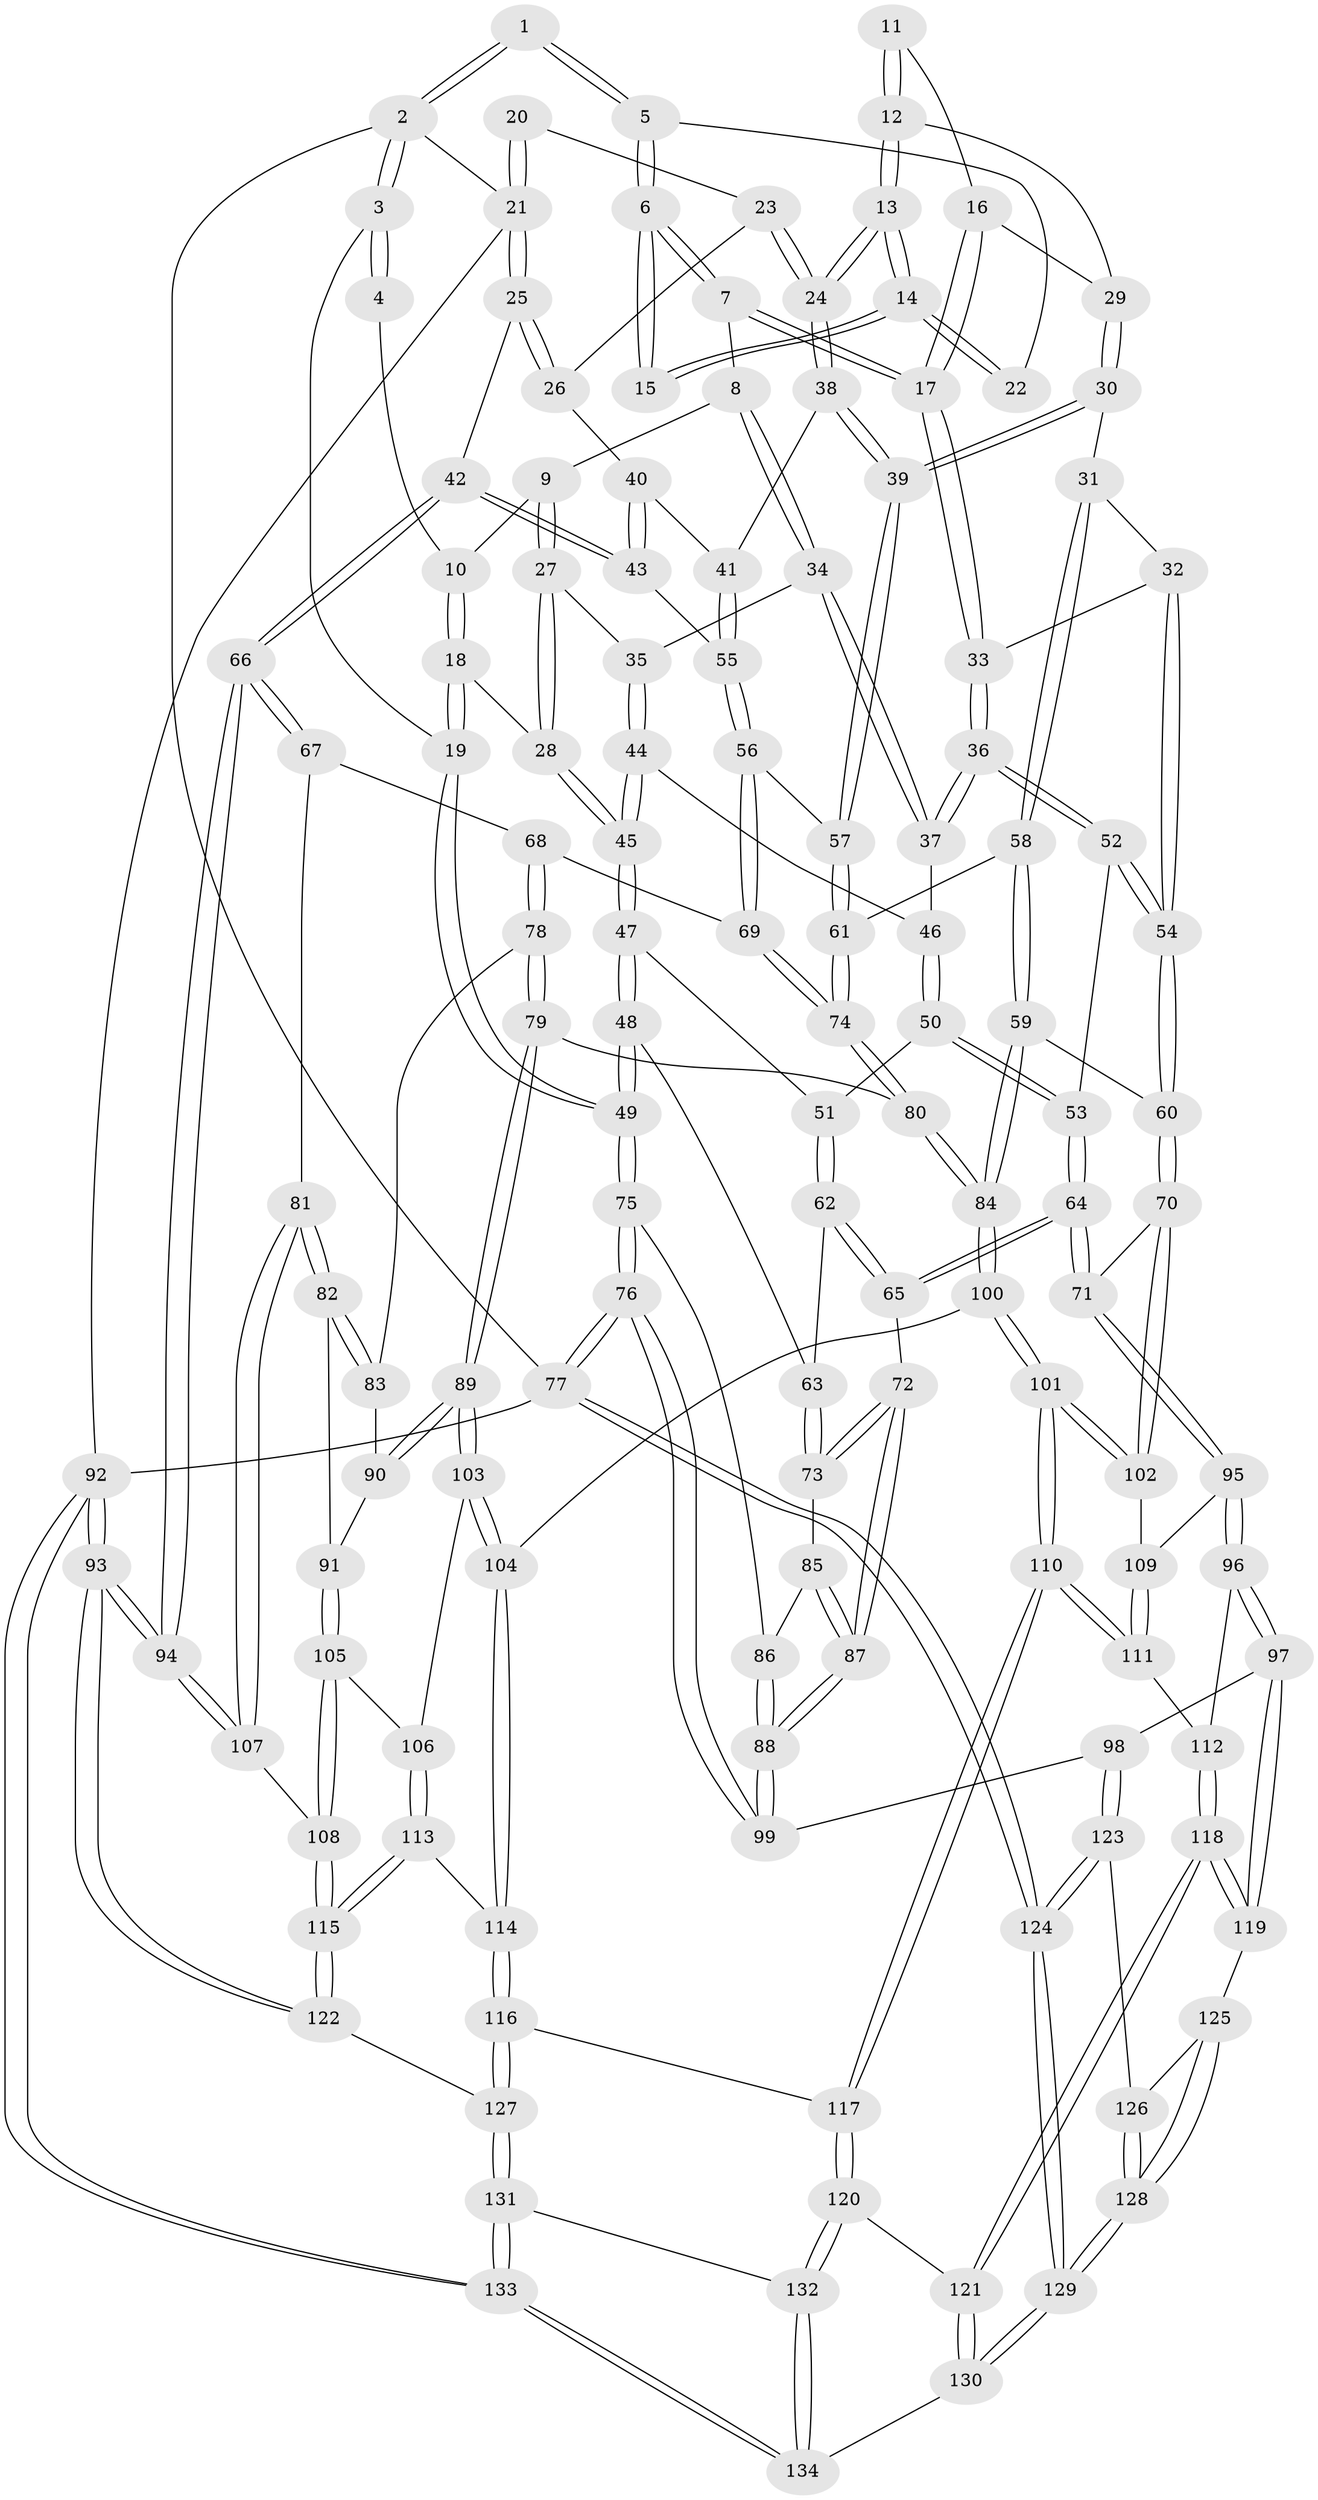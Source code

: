 // Generated by graph-tools (version 1.1) at 2025/02/03/09/25 05:02:22]
// undirected, 134 vertices, 332 edges
graph export_dot {
graph [start="1"]
  node [color=gray90,style=filled];
  1 [pos="+0.2578859271815239+0"];
  2 [pos="+0+0"];
  3 [pos="+0+0.18990000058811493"];
  4 [pos="+0.1526795290452638+0"];
  5 [pos="+0.4413047444173206+0"];
  6 [pos="+0.4416043235391506+0"];
  7 [pos="+0.4392542971862306+0"];
  8 [pos="+0.3619465329629098+0"];
  9 [pos="+0.19500841537039076+0.08175250584472582"];
  10 [pos="+0.15908337212366785+0.04470802429593542"];
  11 [pos="+0.6658742775825484+0.048624000093338"];
  12 [pos="+0.7544886214598766+0.08567295833812516"];
  13 [pos="+0.7881149296993826+0.08788989724678187"];
  14 [pos="+0.7876421121809916+0.08221071079828625"];
  15 [pos="+0.6123549618182933+0"];
  16 [pos="+0.6554759383941883+0.09977629318266776"];
  17 [pos="+0.524742071033833+0.14061503120068783"];
  18 [pos="+0.0554714168128642+0.13712880013876985"];
  19 [pos="+0+0.19662256985438786"];
  20 [pos="+1+0"];
  21 [pos="+1+0"];
  22 [pos="+0.8085829923180237+0"];
  23 [pos="+0.9213139814536059+0.06307390786264835"];
  24 [pos="+0.8106593880701751+0.1305462856425458"];
  25 [pos="+1+0.114309785884944"];
  26 [pos="+0.9912656376710028+0.11644853798671745"];
  27 [pos="+0.19272733338110304+0.11818506287012022"];
  28 [pos="+0.17738224329241575+0.13502196946297992"];
  29 [pos="+0.6657758368594798+0.10110437110005074"];
  30 [pos="+0.7139279458924713+0.22792055426175442"];
  31 [pos="+0.6114287825910044+0.22609998365899425"];
  32 [pos="+0.549032174347881+0.18264240997076261"];
  33 [pos="+0.5253064638950004+0.15751832691070813"];
  34 [pos="+0.33753078698706157+0.03515247355848853"];
  35 [pos="+0.2776252064407196+0.13067014284138762"];
  36 [pos="+0.4232792380092039+0.22782457888246999"];
  37 [pos="+0.36716646044997103+0.21254812436423204"];
  38 [pos="+0.811178474446804+0.17064493866144617"];
  39 [pos="+0.7205448792949968+0.22857831199999795"];
  40 [pos="+0.9654947215020746+0.1401851851190034"];
  41 [pos="+0.860365378913363+0.20729980773427822"];
  42 [pos="+1+0.3283286137336122"];
  43 [pos="+1+0.2977033133392691"];
  44 [pos="+0.2825719103817652+0.19096896266013225"];
  45 [pos="+0.2151324179289556+0.23799238049394594"];
  46 [pos="+0.35252991539451134+0.2139493734720436"];
  47 [pos="+0.2076060689553628+0.25386240763922663"];
  48 [pos="+0+0.3105344847135462"];
  49 [pos="+0+0.30919319434170517"];
  50 [pos="+0.28925910762266416+0.3162850466398626"];
  51 [pos="+0.24503092040062383+0.3024050502990324"];
  52 [pos="+0.4125874304243212+0.32727203887840983"];
  53 [pos="+0.3325373473518549+0.35698672892285993"];
  54 [pos="+0.4902142470776225+0.3994107264090138"];
  55 [pos="+0.9208283359041851+0.28593481125857506"];
  56 [pos="+0.8482641010692132+0.3890041127021289"];
  57 [pos="+0.740159322719051+0.3761347864718133"];
  58 [pos="+0.5923204374400612+0.42841713693679634"];
  59 [pos="+0.552572664326317+0.4595143450959915"];
  60 [pos="+0.5285349060733724+0.460799923505751"];
  61 [pos="+0.6994737258767408+0.41141319011021216"];
  62 [pos="+0.2133927539940471+0.37364250197579235"];
  63 [pos="+0.11615856053705545+0.37492266804290836"];
  64 [pos="+0.29560544596519006+0.49455188720889265"];
  65 [pos="+0.27192796393691987+0.4887187231359934"];
  66 [pos="+1+0.45535919819224424"];
  67 [pos="+0.9117248769308847+0.4696972519287354"];
  68 [pos="+0.884810419256748+0.46507298593136"];
  69 [pos="+0.8641049191879562+0.4380355337676969"];
  70 [pos="+0.4834684554914502+0.4985577317014064"];
  71 [pos="+0.3091058067845547+0.5083773393220434"];
  72 [pos="+0.27026391633694585+0.4889106886834608"];
  73 [pos="+0.21842905821982805+0.4832768619357954"];
  74 [pos="+0.7530838606466692+0.5119119851280428"];
  75 [pos="+0+0.3789845762770435"];
  76 [pos="+0+0.6823156000329221"];
  77 [pos="+0+1"];
  78 [pos="+0.879182849005475+0.4830767967484085"];
  79 [pos="+0.7592419647984328+0.5495571369535773"];
  80 [pos="+0.7530071327633064+0.5416241821119676"];
  81 [pos="+0.962684009759548+0.6123536355485186"];
  82 [pos="+0.8905186809572165+0.5772249467332794"];
  83 [pos="+0.872924944904932+0.5296433077450209"];
  84 [pos="+0.6263498841780689+0.558297386510625"];
  85 [pos="+0.14712137777026815+0.4999099691398515"];
  86 [pos="+0.07174921885858755+0.4793418073608718"];
  87 [pos="+0.14114983709427115+0.6119497330135508"];
  88 [pos="+0.1345493095646393+0.62624844446602"];
  89 [pos="+0.7686998606101147+0.5671048651981703"];
  90 [pos="+0.8080691043044073+0.5594521685539083"];
  91 [pos="+0.8689267363766187+0.5911776308080299"];
  92 [pos="+1+1"];
  93 [pos="+1+1"];
  94 [pos="+1+0.6578423711447353"];
  95 [pos="+0.3034768188457346+0.5852684288874532"];
  96 [pos="+0.2909284794704271+0.6579733030891907"];
  97 [pos="+0.2669643423605268+0.675970672111896"];
  98 [pos="+0.12737766210758733+0.7156367703861629"];
  99 [pos="+0.11596107819123566+0.7094465084381429"];
  100 [pos="+0.6292920383856537+0.5856098955453151"];
  101 [pos="+0.5487871988823951+0.6937512194396289"];
  102 [pos="+0.48045322021658937+0.5637129847657851"];
  103 [pos="+0.7726129815131125+0.6302953469796446"];
  104 [pos="+0.702536756204764+0.6652043588839621"];
  105 [pos="+0.8237145151635392+0.6404298788983783"];
  106 [pos="+0.782968855312657+0.6363732698378308"];
  107 [pos="+1+0.6762459235029349"];
  108 [pos="+0.9407422583821023+0.7271259315214692"];
  109 [pos="+0.4404131644049886+0.6204178424009924"];
  110 [pos="+0.5469925650905061+0.7239747338375241"];
  111 [pos="+0.41703755512517077+0.6754124538713006"];
  112 [pos="+0.37572479545751475+0.6933926873562175"];
  113 [pos="+0.8006907474524254+0.751907888976775"];
  114 [pos="+0.6690150769811033+0.7602240330396737"];
  115 [pos="+0.8794573747970204+0.7951451460014625"];
  116 [pos="+0.6630646269994509+0.7661714795180264"];
  117 [pos="+0.571141399404706+0.7888173108842098"];
  118 [pos="+0.4171754609887343+0.8426537338940674"];
  119 [pos="+0.31837578009299666+0.8290970071685972"];
  120 [pos="+0.5407248580765389+0.8387085447043159"];
  121 [pos="+0.4613178415193654+0.8754294631343226"];
  122 [pos="+0.8640895087532673+0.877052787793672"];
  123 [pos="+0.14461798245992796+0.766992559341491"];
  124 [pos="+0+1"];
  125 [pos="+0.2696959762303917+0.8520842990672363"];
  126 [pos="+0.1789058904668954+0.802813617088499"];
  127 [pos="+0.7855467070499726+0.9075648799473244"];
  128 [pos="+0.20243407158119014+1"];
  129 [pos="+0.20164906160568502+1"];
  130 [pos="+0.35077249142823597+1"];
  131 [pos="+0.7739377305062297+0.9229539638839893"];
  132 [pos="+0.6340912176530626+0.9434678038823034"];
  133 [pos="+0.7661945834217472+1"];
  134 [pos="+0.6099134153373387+1"];
  1 -- 2;
  1 -- 2;
  1 -- 5;
  1 -- 5;
  2 -- 3;
  2 -- 3;
  2 -- 21;
  2 -- 77;
  3 -- 4;
  3 -- 4;
  3 -- 19;
  4 -- 10;
  5 -- 6;
  5 -- 6;
  5 -- 22;
  6 -- 7;
  6 -- 7;
  6 -- 15;
  6 -- 15;
  7 -- 8;
  7 -- 17;
  7 -- 17;
  8 -- 9;
  8 -- 34;
  8 -- 34;
  9 -- 10;
  9 -- 27;
  9 -- 27;
  10 -- 18;
  10 -- 18;
  11 -- 12;
  11 -- 12;
  11 -- 16;
  12 -- 13;
  12 -- 13;
  12 -- 29;
  13 -- 14;
  13 -- 14;
  13 -- 24;
  13 -- 24;
  14 -- 15;
  14 -- 15;
  14 -- 22;
  14 -- 22;
  16 -- 17;
  16 -- 17;
  16 -- 29;
  17 -- 33;
  17 -- 33;
  18 -- 19;
  18 -- 19;
  18 -- 28;
  19 -- 49;
  19 -- 49;
  20 -- 21;
  20 -- 21;
  20 -- 23;
  21 -- 25;
  21 -- 25;
  21 -- 92;
  23 -- 24;
  23 -- 24;
  23 -- 26;
  24 -- 38;
  24 -- 38;
  25 -- 26;
  25 -- 26;
  25 -- 42;
  26 -- 40;
  27 -- 28;
  27 -- 28;
  27 -- 35;
  28 -- 45;
  28 -- 45;
  29 -- 30;
  29 -- 30;
  30 -- 31;
  30 -- 39;
  30 -- 39;
  31 -- 32;
  31 -- 58;
  31 -- 58;
  32 -- 33;
  32 -- 54;
  32 -- 54;
  33 -- 36;
  33 -- 36;
  34 -- 35;
  34 -- 37;
  34 -- 37;
  35 -- 44;
  35 -- 44;
  36 -- 37;
  36 -- 37;
  36 -- 52;
  36 -- 52;
  37 -- 46;
  38 -- 39;
  38 -- 39;
  38 -- 41;
  39 -- 57;
  39 -- 57;
  40 -- 41;
  40 -- 43;
  40 -- 43;
  41 -- 55;
  41 -- 55;
  42 -- 43;
  42 -- 43;
  42 -- 66;
  42 -- 66;
  43 -- 55;
  44 -- 45;
  44 -- 45;
  44 -- 46;
  45 -- 47;
  45 -- 47;
  46 -- 50;
  46 -- 50;
  47 -- 48;
  47 -- 48;
  47 -- 51;
  48 -- 49;
  48 -- 49;
  48 -- 63;
  49 -- 75;
  49 -- 75;
  50 -- 51;
  50 -- 53;
  50 -- 53;
  51 -- 62;
  51 -- 62;
  52 -- 53;
  52 -- 54;
  52 -- 54;
  53 -- 64;
  53 -- 64;
  54 -- 60;
  54 -- 60;
  55 -- 56;
  55 -- 56;
  56 -- 57;
  56 -- 69;
  56 -- 69;
  57 -- 61;
  57 -- 61;
  58 -- 59;
  58 -- 59;
  58 -- 61;
  59 -- 60;
  59 -- 84;
  59 -- 84;
  60 -- 70;
  60 -- 70;
  61 -- 74;
  61 -- 74;
  62 -- 63;
  62 -- 65;
  62 -- 65;
  63 -- 73;
  63 -- 73;
  64 -- 65;
  64 -- 65;
  64 -- 71;
  64 -- 71;
  65 -- 72;
  66 -- 67;
  66 -- 67;
  66 -- 94;
  66 -- 94;
  67 -- 68;
  67 -- 81;
  68 -- 69;
  68 -- 78;
  68 -- 78;
  69 -- 74;
  69 -- 74;
  70 -- 71;
  70 -- 102;
  70 -- 102;
  71 -- 95;
  71 -- 95;
  72 -- 73;
  72 -- 73;
  72 -- 87;
  72 -- 87;
  73 -- 85;
  74 -- 80;
  74 -- 80;
  75 -- 76;
  75 -- 76;
  75 -- 86;
  76 -- 77;
  76 -- 77;
  76 -- 99;
  76 -- 99;
  77 -- 124;
  77 -- 124;
  77 -- 92;
  78 -- 79;
  78 -- 79;
  78 -- 83;
  79 -- 80;
  79 -- 89;
  79 -- 89;
  80 -- 84;
  80 -- 84;
  81 -- 82;
  81 -- 82;
  81 -- 107;
  81 -- 107;
  82 -- 83;
  82 -- 83;
  82 -- 91;
  83 -- 90;
  84 -- 100;
  84 -- 100;
  85 -- 86;
  85 -- 87;
  85 -- 87;
  86 -- 88;
  86 -- 88;
  87 -- 88;
  87 -- 88;
  88 -- 99;
  88 -- 99;
  89 -- 90;
  89 -- 90;
  89 -- 103;
  89 -- 103;
  90 -- 91;
  91 -- 105;
  91 -- 105;
  92 -- 93;
  92 -- 93;
  92 -- 133;
  92 -- 133;
  93 -- 94;
  93 -- 94;
  93 -- 122;
  93 -- 122;
  94 -- 107;
  94 -- 107;
  95 -- 96;
  95 -- 96;
  95 -- 109;
  96 -- 97;
  96 -- 97;
  96 -- 112;
  97 -- 98;
  97 -- 119;
  97 -- 119;
  98 -- 99;
  98 -- 123;
  98 -- 123;
  100 -- 101;
  100 -- 101;
  100 -- 104;
  101 -- 102;
  101 -- 102;
  101 -- 110;
  101 -- 110;
  102 -- 109;
  103 -- 104;
  103 -- 104;
  103 -- 106;
  104 -- 114;
  104 -- 114;
  105 -- 106;
  105 -- 108;
  105 -- 108;
  106 -- 113;
  106 -- 113;
  107 -- 108;
  108 -- 115;
  108 -- 115;
  109 -- 111;
  109 -- 111;
  110 -- 111;
  110 -- 111;
  110 -- 117;
  110 -- 117;
  111 -- 112;
  112 -- 118;
  112 -- 118;
  113 -- 114;
  113 -- 115;
  113 -- 115;
  114 -- 116;
  114 -- 116;
  115 -- 122;
  115 -- 122;
  116 -- 117;
  116 -- 127;
  116 -- 127;
  117 -- 120;
  117 -- 120;
  118 -- 119;
  118 -- 119;
  118 -- 121;
  118 -- 121;
  119 -- 125;
  120 -- 121;
  120 -- 132;
  120 -- 132;
  121 -- 130;
  121 -- 130;
  122 -- 127;
  123 -- 124;
  123 -- 124;
  123 -- 126;
  124 -- 129;
  124 -- 129;
  125 -- 126;
  125 -- 128;
  125 -- 128;
  126 -- 128;
  126 -- 128;
  127 -- 131;
  127 -- 131;
  128 -- 129;
  128 -- 129;
  129 -- 130;
  129 -- 130;
  130 -- 134;
  131 -- 132;
  131 -- 133;
  131 -- 133;
  132 -- 134;
  132 -- 134;
  133 -- 134;
  133 -- 134;
}
